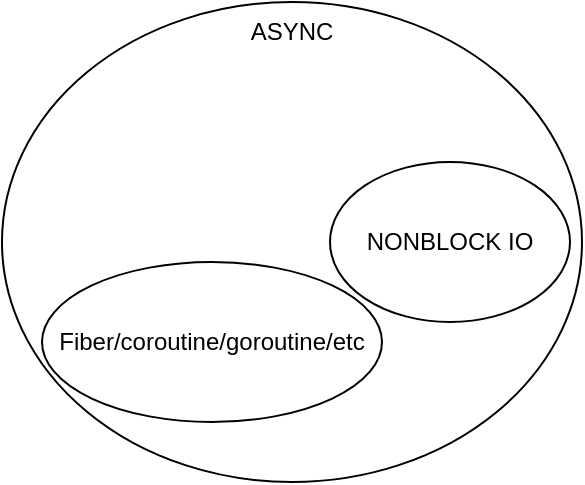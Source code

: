 <mxfile version="26.1.1">
  <diagram name="Страница — 1" id="5MnBxVW6T4bRZf9gdQo-">
    <mxGraphModel dx="651" dy="359" grid="1" gridSize="10" guides="1" tooltips="1" connect="1" arrows="1" fold="1" page="1" pageScale="1" pageWidth="827" pageHeight="1169" math="0" shadow="0">
      <root>
        <mxCell id="0" />
        <mxCell id="1" parent="0" />
        <mxCell id="4wjqR3OL42NYLJil27Jn-1" value="" style="ellipse;whiteSpace=wrap;html=1;" vertex="1" parent="1">
          <mxGeometry x="250" y="140" width="290" height="240" as="geometry" />
        </mxCell>
        <mxCell id="4wjqR3OL42NYLJil27Jn-2" value="Fiber/coroutine/goroutine/etc" style="ellipse;whiteSpace=wrap;html=1;" vertex="1" parent="1">
          <mxGeometry x="270" y="270" width="170" height="80" as="geometry" />
        </mxCell>
        <mxCell id="4wjqR3OL42NYLJil27Jn-3" value="NONBLOCK IO" style="ellipse;whiteSpace=wrap;html=1;" vertex="1" parent="1">
          <mxGeometry x="414" y="220" width="120" height="80" as="geometry" />
        </mxCell>
        <mxCell id="4wjqR3OL42NYLJil27Jn-4" value="ASYNC" style="text;html=1;align=center;verticalAlign=middle;whiteSpace=wrap;rounded=0;" vertex="1" parent="1">
          <mxGeometry x="365" y="140" width="60" height="30" as="geometry" />
        </mxCell>
      </root>
    </mxGraphModel>
  </diagram>
</mxfile>
